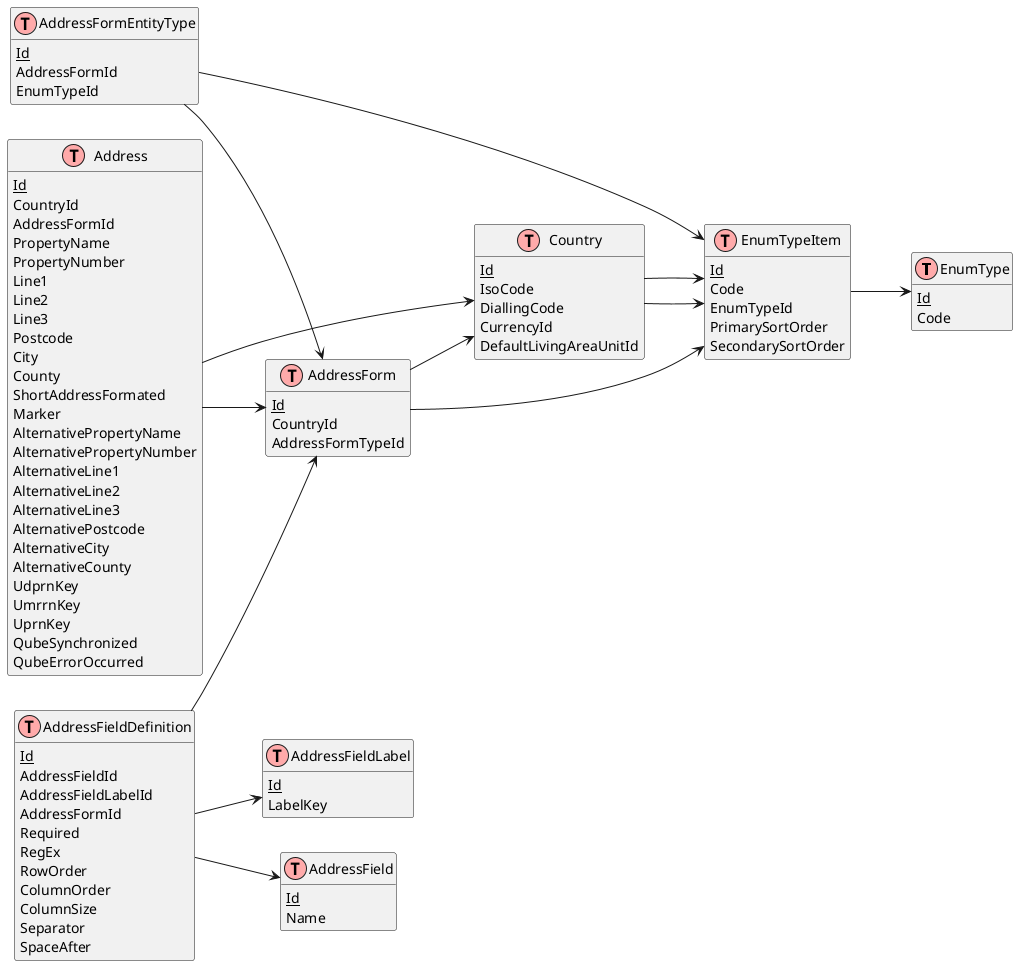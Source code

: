 @startuml AddressDb

left to right direction

!define table(x) class x << (T,#FFAAAA) >>
!define primary_key(x) <u>x</u>
hide methods
hide stereotypes

table(EnumType) {
    primary_key(Id)
    Code
}

table(EnumTypeItem) {
    primary_key(Id)
    Code
    EnumTypeId
    PrimarySortOrder
    SecondarySortOrder
    }

    table(AddressForm) {
    primary_key(Id)
    CountryId
    AddressFormTypeId
}

table(AddressField) {
    primary_key(Id)
    Name
}

table(AddressFieldLabel) {
    primary_key(Id)
    LabelKey
}

table(Address) {
    primary_key(Id)
    CountryId
    AddressFormId
    PropertyName
    PropertyNumber
    Line1
    Line2
    Line3
    Postcode
    City
    County
    ShortAddressFormated
    Marker
    AlternativePropertyName
    AlternativePropertyNumber
    AlternativeLine1
    AlternativeLine2
    AlternativeLine3
    AlternativePostcode
    AlternativeCity
    AlternativeCounty
    UdprnKey
    UmrrnKey
    UprnKey
    QubeSynchronized
    QubeErrorOccurred
}

table(AddressFormEntityType) {
    primary_key(Id)
    AddressFormId
    EnumTypeId
}

table(AddressFieldDefinition) {
    primary_key(Id)
    AddressFieldId
    AddressFieldLabelId
    AddressFormId
    Required
    RegEx
    RowOrder
    ColumnOrder
    ColumnSize
    Separator
    SpaceAfter
}

table(Country) {
    primary_key(Id)
    IsoCode
    DiallingCode
    CurrencyId
    DefaultLivingAreaUnitId
}

AddressFormEntityType --> AddressForm
AddressFormEntityType --> EnumTypeItem
Address --> AddressForm
Address --> Country
AddressFieldDefinition --> AddressForm
AddressFieldDefinition --> AddressFieldLabel
AddressFieldDefinition --> AddressField
AddressForm --> EnumTypeItem
AddressForm --> Country
Country --> EnumTypeItem
Country --> EnumTypeItem
EnumTypeItem --> EnumType

@enduml